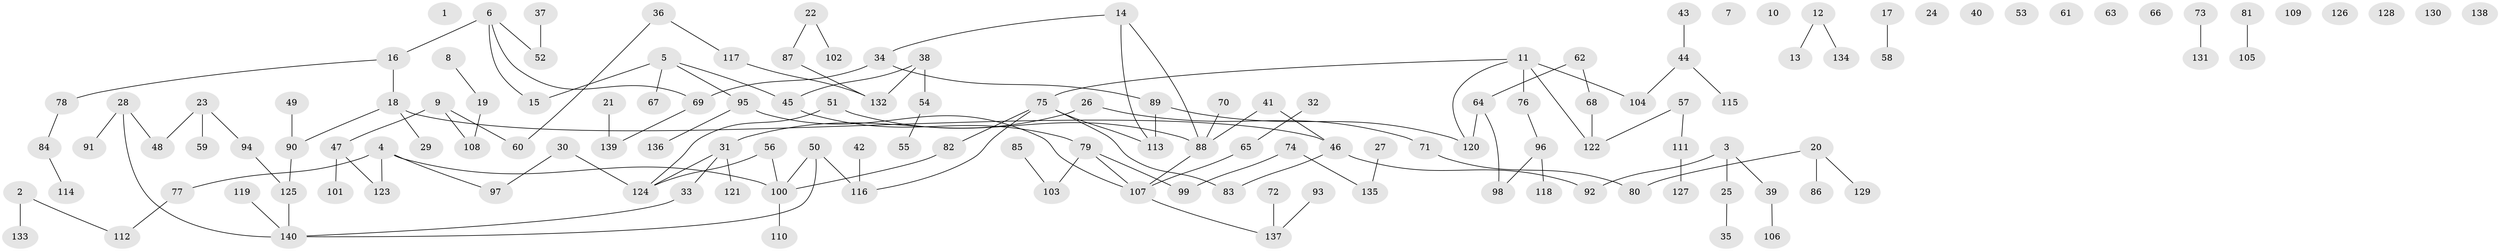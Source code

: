 // Generated by graph-tools (version 1.1) at 2025/25/03/09/25 03:25:23]
// undirected, 140 vertices, 136 edges
graph export_dot {
graph [start="1"]
  node [color=gray90,style=filled];
  1;
  2;
  3;
  4;
  5;
  6;
  7;
  8;
  9;
  10;
  11;
  12;
  13;
  14;
  15;
  16;
  17;
  18;
  19;
  20;
  21;
  22;
  23;
  24;
  25;
  26;
  27;
  28;
  29;
  30;
  31;
  32;
  33;
  34;
  35;
  36;
  37;
  38;
  39;
  40;
  41;
  42;
  43;
  44;
  45;
  46;
  47;
  48;
  49;
  50;
  51;
  52;
  53;
  54;
  55;
  56;
  57;
  58;
  59;
  60;
  61;
  62;
  63;
  64;
  65;
  66;
  67;
  68;
  69;
  70;
  71;
  72;
  73;
  74;
  75;
  76;
  77;
  78;
  79;
  80;
  81;
  82;
  83;
  84;
  85;
  86;
  87;
  88;
  89;
  90;
  91;
  92;
  93;
  94;
  95;
  96;
  97;
  98;
  99;
  100;
  101;
  102;
  103;
  104;
  105;
  106;
  107;
  108;
  109;
  110;
  111;
  112;
  113;
  114;
  115;
  116;
  117;
  118;
  119;
  120;
  121;
  122;
  123;
  124;
  125;
  126;
  127;
  128;
  129;
  130;
  131;
  132;
  133;
  134;
  135;
  136;
  137;
  138;
  139;
  140;
  2 -- 112;
  2 -- 133;
  3 -- 25;
  3 -- 39;
  3 -- 92;
  4 -- 77;
  4 -- 97;
  4 -- 100;
  4 -- 123;
  5 -- 15;
  5 -- 45;
  5 -- 67;
  5 -- 95;
  6 -- 15;
  6 -- 16;
  6 -- 52;
  6 -- 69;
  8 -- 19;
  9 -- 47;
  9 -- 60;
  9 -- 108;
  11 -- 75;
  11 -- 76;
  11 -- 104;
  11 -- 120;
  11 -- 122;
  12 -- 13;
  12 -- 134;
  14 -- 34;
  14 -- 88;
  14 -- 113;
  16 -- 18;
  16 -- 78;
  17 -- 58;
  18 -- 29;
  18 -- 46;
  18 -- 90;
  19 -- 108;
  20 -- 80;
  20 -- 86;
  20 -- 129;
  21 -- 139;
  22 -- 87;
  22 -- 102;
  23 -- 48;
  23 -- 59;
  23 -- 94;
  25 -- 35;
  26 -- 31;
  26 -- 71;
  27 -- 135;
  28 -- 48;
  28 -- 91;
  28 -- 140;
  30 -- 97;
  30 -- 124;
  31 -- 33;
  31 -- 121;
  31 -- 124;
  32 -- 65;
  33 -- 140;
  34 -- 69;
  34 -- 89;
  36 -- 60;
  36 -- 117;
  37 -- 52;
  38 -- 45;
  38 -- 54;
  38 -- 132;
  39 -- 106;
  41 -- 46;
  41 -- 88;
  42 -- 116;
  43 -- 44;
  44 -- 104;
  44 -- 115;
  45 -- 79;
  46 -- 83;
  46 -- 92;
  47 -- 101;
  47 -- 123;
  49 -- 90;
  50 -- 100;
  50 -- 116;
  50 -- 140;
  51 -- 88;
  51 -- 124;
  54 -- 55;
  56 -- 100;
  56 -- 124;
  57 -- 111;
  57 -- 122;
  62 -- 64;
  62 -- 68;
  64 -- 98;
  64 -- 120;
  65 -- 107;
  68 -- 122;
  69 -- 139;
  70 -- 88;
  71 -- 80;
  72 -- 137;
  73 -- 131;
  74 -- 99;
  74 -- 135;
  75 -- 82;
  75 -- 83;
  75 -- 113;
  75 -- 116;
  76 -- 96;
  77 -- 112;
  78 -- 84;
  79 -- 99;
  79 -- 103;
  79 -- 107;
  81 -- 105;
  82 -- 100;
  84 -- 114;
  85 -- 103;
  87 -- 132;
  88 -- 107;
  89 -- 113;
  89 -- 120;
  90 -- 125;
  93 -- 137;
  94 -- 125;
  95 -- 107;
  95 -- 136;
  96 -- 98;
  96 -- 118;
  100 -- 110;
  107 -- 137;
  111 -- 127;
  117 -- 132;
  119 -- 140;
  125 -- 140;
}
